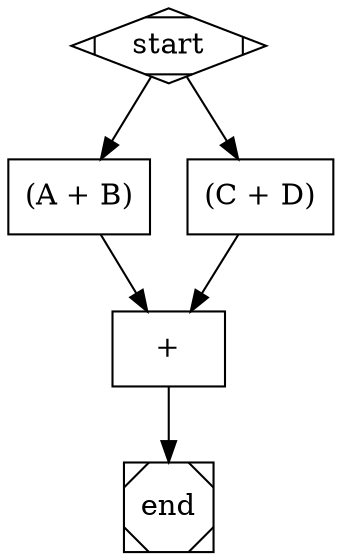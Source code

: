digraph G {
	node [shape=record];
	start -> "(A + B)";
	start -> "(C + D)";
	"(A + B)" -> "+";
	"(C + D)" -> "+";

	"+" -> end;

	start [shape=Mdiamond];
	end [shape=Msquare];
}

